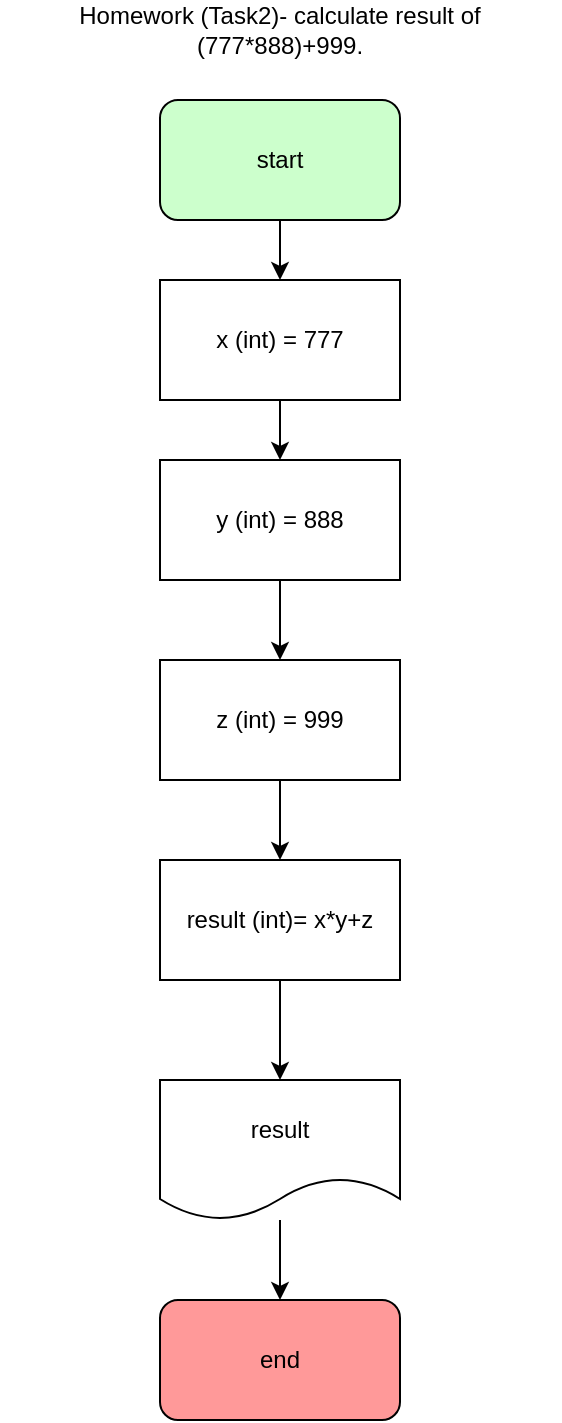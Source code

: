 <mxfile version="24.6.4" type="device">
  <diagram name="Page-1" id="lNV7s-uu3u4P6WctyG_S">
    <mxGraphModel dx="1242" dy="433" grid="1" gridSize="10" guides="1" tooltips="1" connect="1" arrows="1" fold="1" page="1" pageScale="1" pageWidth="850" pageHeight="1100" math="0" shadow="0">
      <root>
        <mxCell id="0" />
        <mxCell id="1" parent="0" />
        <mxCell id="pcoZj8P89DkyJ81WNdUz-15" value="" style="edgeStyle=orthogonalEdgeStyle;rounded=0;orthogonalLoop=1;jettySize=auto;html=1;" parent="1" source="pcoZj8P89DkyJ81WNdUz-1" target="pcoZj8P89DkyJ81WNdUz-9" edge="1">
          <mxGeometry relative="1" as="geometry" />
        </mxCell>
        <mxCell id="pcoZj8P89DkyJ81WNdUz-1" value="start" style="rounded=1;whiteSpace=wrap;html=1;fillColor=#CCFFCC;" parent="1" vertex="1">
          <mxGeometry x="70" y="50" width="120" height="60" as="geometry" />
        </mxCell>
        <mxCell id="pcoZj8P89DkyJ81WNdUz-6" value="end" style="rounded=1;whiteSpace=wrap;html=1;fillColor=#FF9999;" parent="1" vertex="1">
          <mxGeometry x="70" y="650" width="120" height="60" as="geometry" />
        </mxCell>
        <mxCell id="pcoZj8P89DkyJ81WNdUz-8" value="Homework (Task2)- calculate result of (777*888)+999." style="text;html=1;align=center;verticalAlign=middle;whiteSpace=wrap;rounded=0;" parent="1" vertex="1">
          <mxGeometry x="-10" width="280" height="30" as="geometry" />
        </mxCell>
        <mxCell id="pcoZj8P89DkyJ81WNdUz-16" value="" style="edgeStyle=orthogonalEdgeStyle;rounded=0;orthogonalLoop=1;jettySize=auto;html=1;" parent="1" source="pcoZj8P89DkyJ81WNdUz-9" target="pcoZj8P89DkyJ81WNdUz-10" edge="1">
          <mxGeometry relative="1" as="geometry" />
        </mxCell>
        <mxCell id="pcoZj8P89DkyJ81WNdUz-9" value="x (int) = 777" style="rounded=0;whiteSpace=wrap;html=1;" parent="1" vertex="1">
          <mxGeometry x="70" y="140" width="120" height="60" as="geometry" />
        </mxCell>
        <mxCell id="pcoZj8P89DkyJ81WNdUz-17" value="" style="edgeStyle=orthogonalEdgeStyle;rounded=0;orthogonalLoop=1;jettySize=auto;html=1;" parent="1" source="pcoZj8P89DkyJ81WNdUz-10" target="pcoZj8P89DkyJ81WNdUz-11" edge="1">
          <mxGeometry relative="1" as="geometry" />
        </mxCell>
        <mxCell id="pcoZj8P89DkyJ81WNdUz-10" value="y (int) = 888" style="rounded=0;whiteSpace=wrap;html=1;" parent="1" vertex="1">
          <mxGeometry x="70" y="230" width="120" height="60" as="geometry" />
        </mxCell>
        <mxCell id="pcoZj8P89DkyJ81WNdUz-18" value="" style="edgeStyle=orthogonalEdgeStyle;rounded=0;orthogonalLoop=1;jettySize=auto;html=1;" parent="1" source="pcoZj8P89DkyJ81WNdUz-11" target="pcoZj8P89DkyJ81WNdUz-12" edge="1">
          <mxGeometry relative="1" as="geometry" />
        </mxCell>
        <mxCell id="pcoZj8P89DkyJ81WNdUz-11" value="z (int) = 999" style="rounded=0;whiteSpace=wrap;html=1;" parent="1" vertex="1">
          <mxGeometry x="70" y="330" width="120" height="60" as="geometry" />
        </mxCell>
        <mxCell id="pcoZj8P89DkyJ81WNdUz-19" value="" style="edgeStyle=orthogonalEdgeStyle;rounded=0;orthogonalLoop=1;jettySize=auto;html=1;" parent="1" source="pcoZj8P89DkyJ81WNdUz-12" target="pcoZj8P89DkyJ81WNdUz-14" edge="1">
          <mxGeometry relative="1" as="geometry" />
        </mxCell>
        <mxCell id="pcoZj8P89DkyJ81WNdUz-12" value="result (int)= x*y+z" style="rounded=0;whiteSpace=wrap;html=1;" parent="1" vertex="1">
          <mxGeometry x="70" y="430" width="120" height="60" as="geometry" />
        </mxCell>
        <mxCell id="pcoZj8P89DkyJ81WNdUz-20" value="" style="edgeStyle=orthogonalEdgeStyle;rounded=0;orthogonalLoop=1;jettySize=auto;html=1;" parent="1" source="pcoZj8P89DkyJ81WNdUz-14" target="pcoZj8P89DkyJ81WNdUz-6" edge="1">
          <mxGeometry relative="1" as="geometry" />
        </mxCell>
        <mxCell id="pcoZj8P89DkyJ81WNdUz-14" value="result" style="shape=document;whiteSpace=wrap;html=1;boundedLbl=1;" parent="1" vertex="1">
          <mxGeometry x="70" y="540" width="120" height="70" as="geometry" />
        </mxCell>
      </root>
    </mxGraphModel>
  </diagram>
</mxfile>
